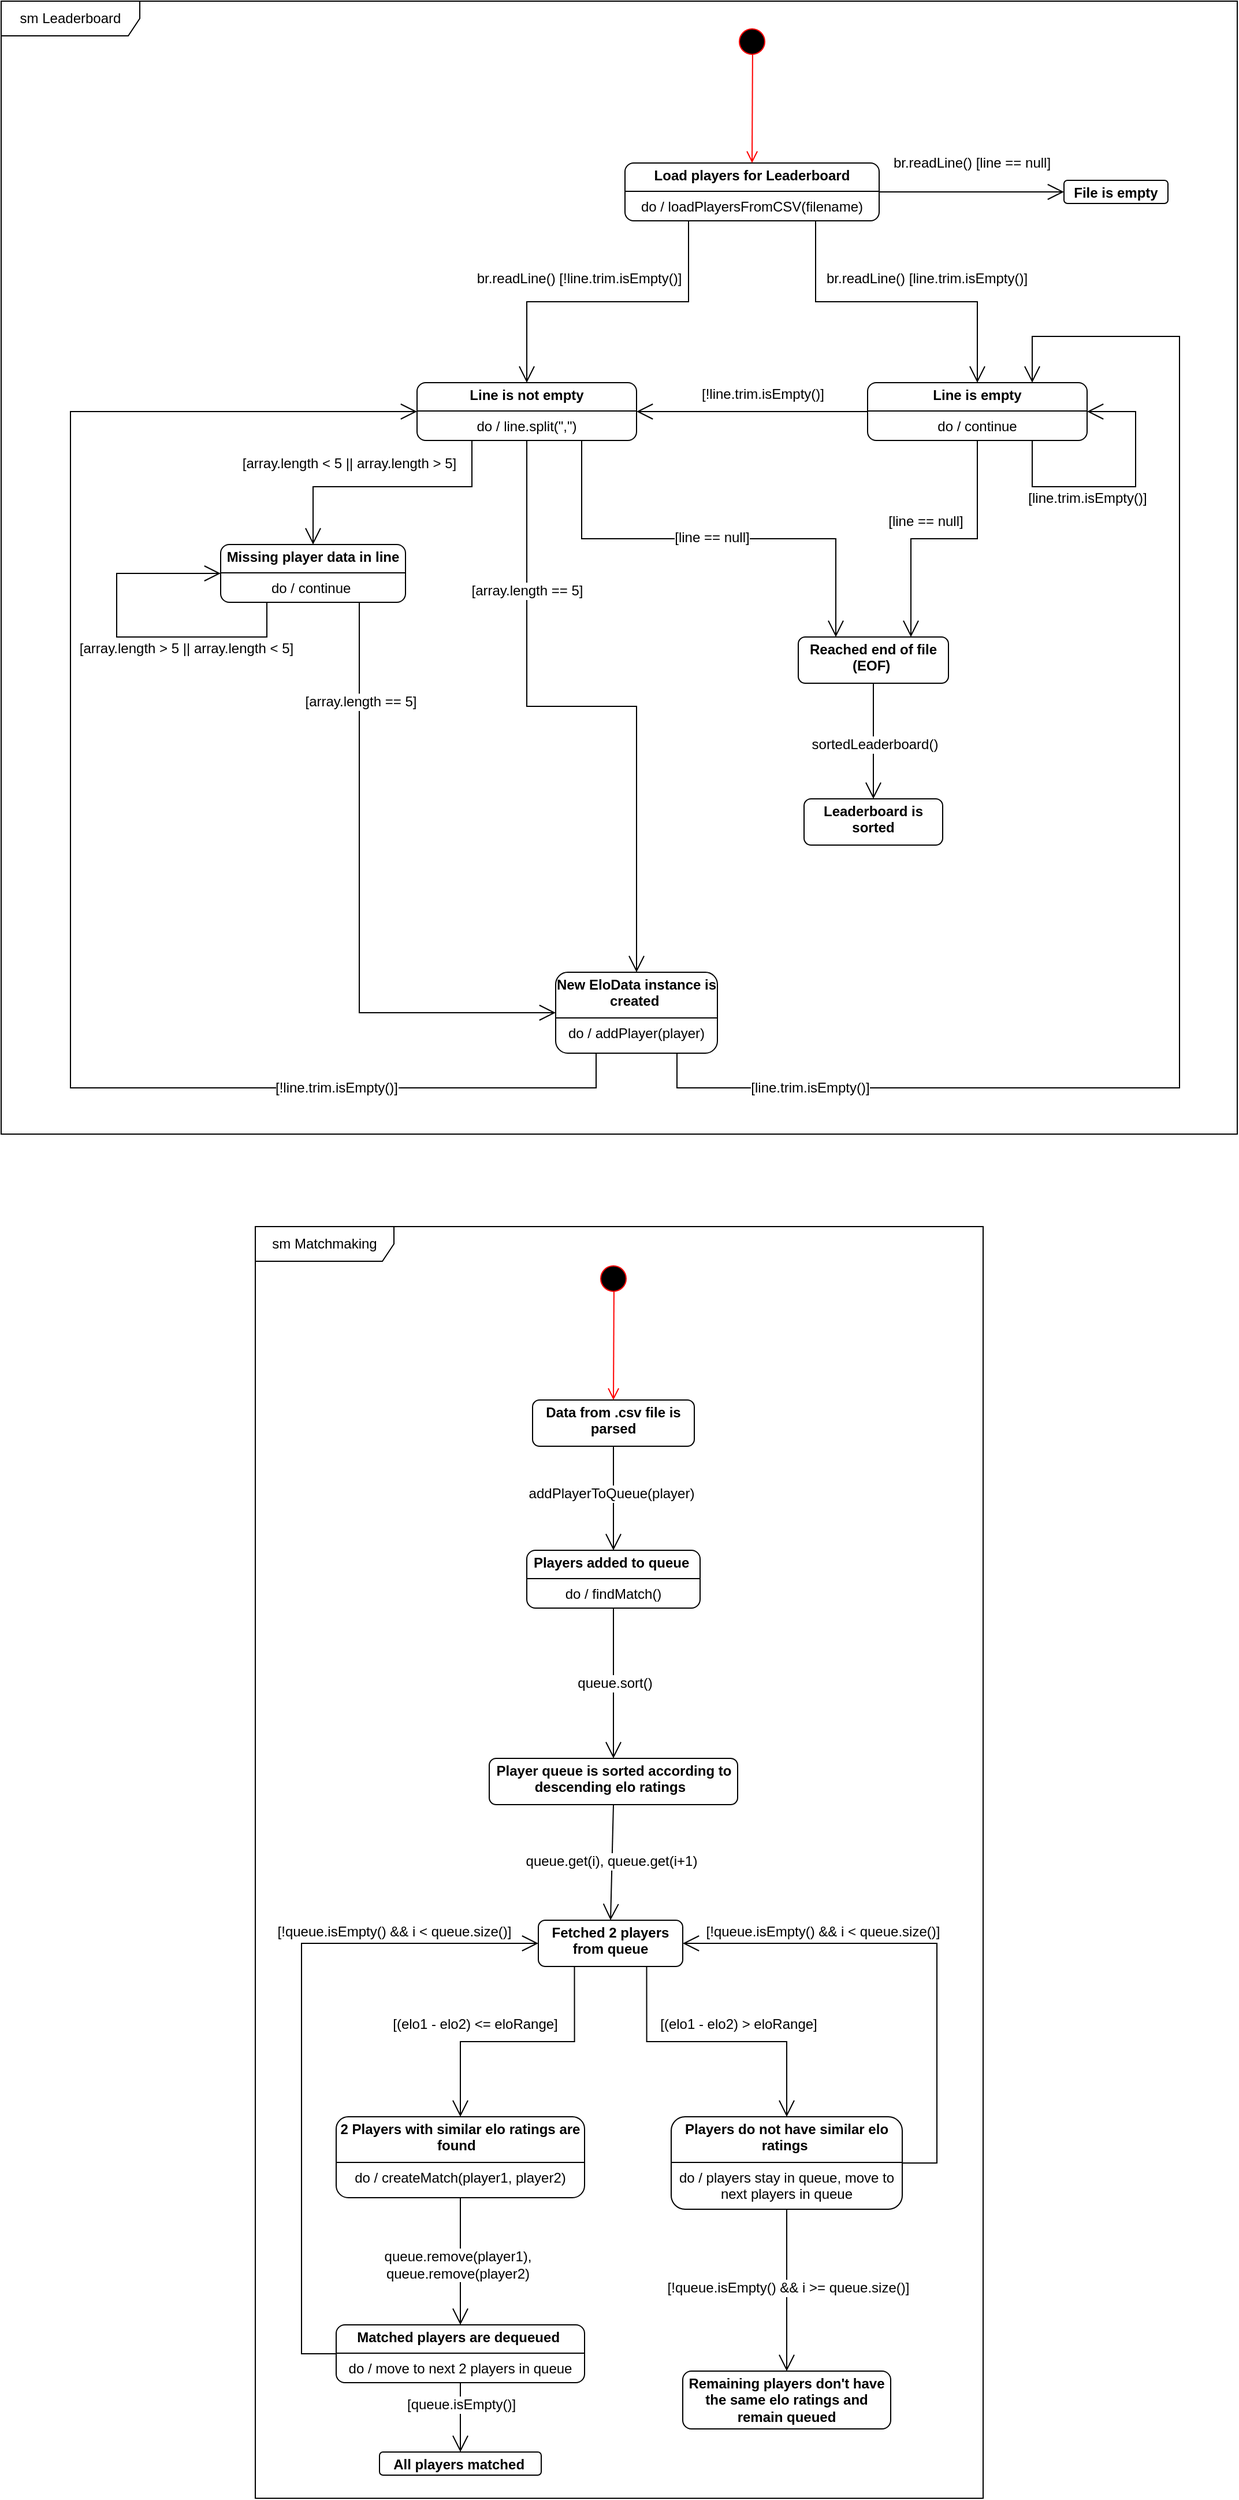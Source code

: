 <mxfile version="24.8.3">
  <diagram name="Page-1" id="8yHnxOyoxsymBT8GdeFe">
    <mxGraphModel dx="1370" dy="1191" grid="1" gridSize="10" guides="1" tooltips="1" connect="1" arrows="1" fold="1" page="0" pageScale="1" pageWidth="850" pageHeight="1100" math="0" shadow="0">
      <root>
        <mxCell id="0" />
        <mxCell id="1" parent="0" />
        <mxCell id="PLgZjWsrnCtM2MHi_RCp-1" value="&lt;p style=&quot;margin:0px;margin-top:4px;text-align:center;&quot;&gt;&lt;b&gt;Load players for Leaderboard&lt;/b&gt;&lt;/p&gt;&lt;hr size=&quot;1&quot; style=&quot;border-style:solid;&quot;&gt;&lt;div style=&quot;height:2px;&quot;&gt;do / loadPlayersFromCSV(filename)&lt;/div&gt;" style="verticalAlign=middle;align=middle;overflow=fill;html=1;whiteSpace=wrap;rounded=1;" vertex="1" parent="1">
          <mxGeometry x="-150" y="-110" width="220" height="50" as="geometry" />
        </mxCell>
        <mxCell id="PLgZjWsrnCtM2MHi_RCp-6" value="" style="ellipse;html=1;shape=startState;fillColor=#000000;strokeColor=#ff0000;" vertex="1" parent="1">
          <mxGeometry x="-55" y="-230" width="30" height="30" as="geometry" />
        </mxCell>
        <mxCell id="PLgZjWsrnCtM2MHi_RCp-7" value="" style="html=1;verticalAlign=bottom;endArrow=open;endSize=8;strokeColor=#ff0000;rounded=0;fontSize=12;entryX=0.5;entryY=0;entryDx=0;entryDy=0;exitX=0.515;exitY=0.866;exitDx=0;exitDy=0;exitPerimeter=0;" edge="1" source="PLgZjWsrnCtM2MHi_RCp-6" parent="1" target="PLgZjWsrnCtM2MHi_RCp-1">
          <mxGeometry relative="1" as="geometry">
            <mxPoint x="85" y="-140" as="targetPoint" />
          </mxGeometry>
        </mxCell>
        <mxCell id="PLgZjWsrnCtM2MHi_RCp-9" value="" style="endArrow=open;endFill=1;endSize=12;html=1;rounded=0;fontSize=12;exitX=0.25;exitY=1;exitDx=0;exitDy=0;entryX=0.5;entryY=0;entryDx=0;entryDy=0;edgeStyle=orthogonalEdgeStyle;" edge="1" parent="1" source="PLgZjWsrnCtM2MHi_RCp-1" target="PLgZjWsrnCtM2MHi_RCp-14">
          <mxGeometry width="160" relative="1" as="geometry">
            <mxPoint x="30" y="80" as="sourcePoint" />
            <mxPoint x="-55.0" y="100" as="targetPoint" />
          </mxGeometry>
        </mxCell>
        <mxCell id="PLgZjWsrnCtM2MHi_RCp-10" value="br.readLine() [!line.trim.isEmpty()]" style="edgeLabel;html=1;align=center;verticalAlign=middle;resizable=0;points=[];fontSize=12;" vertex="1" connectable="0" parent="PLgZjWsrnCtM2MHi_RCp-9">
          <mxGeometry x="-0.291" y="2" relative="1" as="geometry">
            <mxPoint x="-66" y="-22" as="offset" />
          </mxGeometry>
        </mxCell>
        <mxCell id="PLgZjWsrnCtM2MHi_RCp-11" value="" style="endArrow=open;endFill=1;endSize=12;html=1;rounded=0;fontSize=12;exitX=0.25;exitY=1;exitDx=0;exitDy=0;entryX=0.5;entryY=0;entryDx=0;entryDy=0;edgeStyle=orthogonalEdgeStyle;" edge="1" parent="1" source="PLgZjWsrnCtM2MHi_RCp-14" target="PLgZjWsrnCtM2MHi_RCp-18">
          <mxGeometry width="160" relative="1" as="geometry">
            <mxPoint x="-55.0" y="120" as="sourcePoint" />
            <mxPoint x="-5.0" y="330" as="targetPoint" />
            <Array as="points">
              <mxPoint x="-283" y="170" />
              <mxPoint x="-420" y="170" />
            </Array>
          </mxGeometry>
        </mxCell>
        <mxCell id="PLgZjWsrnCtM2MHi_RCp-22" value="[array.length &amp;lt; 5 || array.length &amp;gt; 5]" style="edgeLabel;html=1;align=center;verticalAlign=middle;resizable=0;points=[];fontSize=12;" vertex="1" connectable="0" parent="PLgZjWsrnCtM2MHi_RCp-11">
          <mxGeometry x="0.029" y="-3" relative="1" as="geometry">
            <mxPoint x="-30" y="-17" as="offset" />
          </mxGeometry>
        </mxCell>
        <mxCell id="PLgZjWsrnCtM2MHi_RCp-14" value="&lt;p style=&quot;margin:0px;margin-top:4px;text-align:center;&quot;&gt;&lt;b&gt;Line is not empty&lt;/b&gt;&lt;/p&gt;&lt;hr size=&quot;1&quot; style=&quot;border-style:solid;&quot;&gt;&lt;div style=&quot;height:2px;&quot;&gt;do / line.split(&quot;,&quot;)&lt;/div&gt;" style="verticalAlign=middle;align=middle;overflow=fill;html=1;whiteSpace=wrap;rounded=1;" vertex="1" parent="1">
          <mxGeometry x="-330" y="80" width="190" height="50" as="geometry" />
        </mxCell>
        <mxCell id="PLgZjWsrnCtM2MHi_RCp-18" value="&lt;p style=&quot;margin:0px;margin-top:4px;text-align:center;&quot;&gt;&lt;b&gt;Missing player data in line&lt;/b&gt;&lt;/p&gt;&lt;hr size=&quot;1&quot; style=&quot;border-style:solid;&quot;&gt;&lt;div style=&quot;height:2px;&quot;&gt;do / continue&amp;nbsp;&lt;/div&gt;" style="verticalAlign=middle;align=middle;overflow=fill;html=1;whiteSpace=wrap;rounded=1;" vertex="1" parent="1">
          <mxGeometry x="-500" y="220" width="160" height="50" as="geometry" />
        </mxCell>
        <mxCell id="PLgZjWsrnCtM2MHi_RCp-19" value="&lt;p style=&quot;margin:0px;margin-top:4px;text-align:center;&quot;&gt;&lt;b&gt;Line is empty&lt;/b&gt;&lt;/p&gt;&lt;hr size=&quot;1&quot; style=&quot;border-style:solid;&quot;&gt;&lt;div style=&quot;height:2px;&quot;&gt;do / continue&lt;/div&gt;" style="verticalAlign=middle;align=middle;overflow=fill;html=1;whiteSpace=wrap;rounded=1;" vertex="1" parent="1">
          <mxGeometry x="60" y="80" width="190" height="50" as="geometry" />
        </mxCell>
        <mxCell id="PLgZjWsrnCtM2MHi_RCp-20" value="" style="endArrow=open;endFill=1;endSize=12;html=1;rounded=0;fontSize=12;exitX=0.75;exitY=1;exitDx=0;exitDy=0;entryX=0.5;entryY=0;entryDx=0;entryDy=0;edgeStyle=orthogonalEdgeStyle;" edge="1" parent="1" source="PLgZjWsrnCtM2MHi_RCp-1" target="PLgZjWsrnCtM2MHi_RCp-19">
          <mxGeometry width="160" relative="1" as="geometry">
            <mxPoint x="150" y="30" as="sourcePoint" />
            <mxPoint x="310" y="30" as="targetPoint" />
            <Array as="points">
              <mxPoint x="15" y="10" />
              <mxPoint x="155" y="10" />
            </Array>
          </mxGeometry>
        </mxCell>
        <mxCell id="PLgZjWsrnCtM2MHi_RCp-21" value="br.readLine() [line.trim.isEmpty()]" style="edgeLabel;html=1;align=center;verticalAlign=middle;resizable=0;points=[];fontSize=12;" vertex="1" connectable="0" parent="PLgZjWsrnCtM2MHi_RCp-20">
          <mxGeometry x="-0.05" y="1" relative="1" as="geometry">
            <mxPoint x="33" y="-19" as="offset" />
          </mxGeometry>
        </mxCell>
        <mxCell id="PLgZjWsrnCtM2MHi_RCp-23" value="&lt;p style=&quot;margin:0px;margin-top:4px;text-align:center;&quot;&gt;&lt;b&gt;New EloData instance is created&amp;nbsp;&lt;/b&gt;&lt;/p&gt;&lt;hr size=&quot;1&quot; style=&quot;border-style:solid;&quot;&gt;&lt;div style=&quot;height:2px;&quot;&gt;do / addPlayer(player)&lt;/div&gt;" style="verticalAlign=middle;align=middle;overflow=fill;html=1;whiteSpace=wrap;rounded=1;" vertex="1" parent="1">
          <mxGeometry x="-210" y="590" width="140" height="70" as="geometry" />
        </mxCell>
        <mxCell id="PLgZjWsrnCtM2MHi_RCp-24" value="" style="endArrow=open;endFill=1;endSize=12;html=1;rounded=0;fontSize=12;exitX=0.5;exitY=1;exitDx=0;exitDy=0;entryX=0.5;entryY=0;entryDx=0;entryDy=0;edgeStyle=orthogonalEdgeStyle;" edge="1" parent="1" source="PLgZjWsrnCtM2MHi_RCp-14" target="PLgZjWsrnCtM2MHi_RCp-23">
          <mxGeometry width="160" relative="1" as="geometry">
            <mxPoint x="-30" y="240" as="sourcePoint" />
            <mxPoint x="130" y="240" as="targetPoint" />
          </mxGeometry>
        </mxCell>
        <mxCell id="PLgZjWsrnCtM2MHi_RCp-25" value="[array.length == 5]" style="edgeLabel;html=1;align=center;verticalAlign=middle;resizable=0;points=[];fontSize=12;" vertex="1" connectable="0" parent="PLgZjWsrnCtM2MHi_RCp-24">
          <mxGeometry x="-0.001" y="1" relative="1" as="geometry">
            <mxPoint x="-47" y="-99" as="offset" />
          </mxGeometry>
        </mxCell>
        <mxCell id="PLgZjWsrnCtM2MHi_RCp-26" value="" style="endArrow=open;endFill=1;endSize=12;html=1;rounded=0;fontSize=12;exitX=0.75;exitY=1;exitDx=0;exitDy=0;edgeStyle=orthogonalEdgeStyle;entryX=1;entryY=0.5;entryDx=0;entryDy=0;" edge="1" parent="1" source="PLgZjWsrnCtM2MHi_RCp-19" target="PLgZjWsrnCtM2MHi_RCp-19">
          <mxGeometry width="160" relative="1" as="geometry">
            <mxPoint x="280" y="210" as="sourcePoint" />
            <mxPoint x="460" y="50" as="targetPoint" />
            <Array as="points">
              <mxPoint x="203" y="170" />
              <mxPoint x="292" y="170" />
              <mxPoint x="292" y="105" />
            </Array>
          </mxGeometry>
        </mxCell>
        <mxCell id="PLgZjWsrnCtM2MHi_RCp-30" value="[line.trim.isEmpty()]" style="edgeLabel;html=1;align=center;verticalAlign=middle;resizable=0;points=[];fontSize=12;" vertex="1" connectable="0" parent="PLgZjWsrnCtM2MHi_RCp-26">
          <mxGeometry x="-0.272" y="-3" relative="1" as="geometry">
            <mxPoint x="1" y="7" as="offset" />
          </mxGeometry>
        </mxCell>
        <mxCell id="PLgZjWsrnCtM2MHi_RCp-28" value="" style="endArrow=open;endFill=1;endSize=12;html=1;rounded=0;fontSize=12;curved=1;exitX=0;exitY=0.5;exitDx=0;exitDy=0;entryX=1;entryY=0.5;entryDx=0;entryDy=0;" edge="1" parent="1" source="PLgZjWsrnCtM2MHi_RCp-19" target="PLgZjWsrnCtM2MHi_RCp-14">
          <mxGeometry width="160" relative="1" as="geometry">
            <mxPoint x="70" y="220" as="sourcePoint" />
            <mxPoint x="230" y="220" as="targetPoint" />
          </mxGeometry>
        </mxCell>
        <mxCell id="PLgZjWsrnCtM2MHi_RCp-29" value="[!line.trim.isEmpty()]" style="edgeLabel;html=1;align=center;verticalAlign=middle;resizable=0;points=[];fontSize=12;" vertex="1" connectable="0" parent="PLgZjWsrnCtM2MHi_RCp-28">
          <mxGeometry x="0.118" y="-3" relative="1" as="geometry">
            <mxPoint x="21" y="-12" as="offset" />
          </mxGeometry>
        </mxCell>
        <mxCell id="PLgZjWsrnCtM2MHi_RCp-31" value="" style="endArrow=open;endFill=1;endSize=12;html=1;rounded=0;fontSize=12;exitX=0.25;exitY=1;exitDx=0;exitDy=0;edgeStyle=orthogonalEdgeStyle;entryX=0;entryY=0.5;entryDx=0;entryDy=0;" edge="1" parent="1" source="PLgZjWsrnCtM2MHi_RCp-18" target="PLgZjWsrnCtM2MHi_RCp-18">
          <mxGeometry width="160" relative="1" as="geometry">
            <mxPoint x="-130" y="489.05" as="sourcePoint" />
            <mxPoint x="-320" y="350" as="targetPoint" />
            <Array as="points">
              <mxPoint x="-460" y="300" />
              <mxPoint x="-590" y="300" />
              <mxPoint x="-590" y="245" />
            </Array>
          </mxGeometry>
        </mxCell>
        <mxCell id="PLgZjWsrnCtM2MHi_RCp-32" value="[array.length &amp;gt; 5 || array.length &amp;lt; 5]" style="edgeLabel;html=1;align=center;verticalAlign=middle;resizable=0;points=[];fontSize=12;" vertex="1" connectable="0" parent="PLgZjWsrnCtM2MHi_RCp-31">
          <mxGeometry x="-0.318" relative="1" as="geometry">
            <mxPoint x="4" y="10" as="offset" />
          </mxGeometry>
        </mxCell>
        <mxCell id="PLgZjWsrnCtM2MHi_RCp-33" value="" style="endArrow=open;endFill=1;endSize=12;html=1;rounded=0;fontSize=12;exitX=0.75;exitY=1;exitDx=0;exitDy=0;entryX=0;entryY=0.5;entryDx=0;entryDy=0;edgeStyle=orthogonalEdgeStyle;" edge="1" parent="1" source="PLgZjWsrnCtM2MHi_RCp-18" target="PLgZjWsrnCtM2MHi_RCp-23">
          <mxGeometry width="160" relative="1" as="geometry">
            <mxPoint x="-110" y="510" as="sourcePoint" />
            <mxPoint x="50" y="510" as="targetPoint" />
          </mxGeometry>
        </mxCell>
        <mxCell id="PLgZjWsrnCtM2MHi_RCp-34" value="[array.length == 5]" style="edgeLabel;html=1;align=center;verticalAlign=middle;resizable=0;points=[];fontSize=12;" vertex="1" connectable="0" parent="PLgZjWsrnCtM2MHi_RCp-33">
          <mxGeometry x="-0.017" y="1" relative="1" as="geometry">
            <mxPoint y="-172" as="offset" />
          </mxGeometry>
        </mxCell>
        <mxCell id="PLgZjWsrnCtM2MHi_RCp-35" value="&lt;p style=&quot;margin:0px;margin-top:4px;text-align:center;&quot;&gt;&lt;b&gt;File is empty&lt;/b&gt;&lt;/p&gt;" style="verticalAlign=middle;align=middle;overflow=fill;html=1;whiteSpace=wrap;rounded=1;" vertex="1" parent="1">
          <mxGeometry x="230" y="-95" width="90" height="20" as="geometry" />
        </mxCell>
        <mxCell id="PLgZjWsrnCtM2MHi_RCp-36" value="" style="endArrow=open;endFill=1;endSize=12;html=1;rounded=0;fontSize=12;curved=1;exitX=1;exitY=0.5;exitDx=0;exitDy=0;entryX=0;entryY=0.5;entryDx=0;entryDy=0;" edge="1" parent="1" source="PLgZjWsrnCtM2MHi_RCp-1" target="PLgZjWsrnCtM2MHi_RCp-35">
          <mxGeometry width="160" relative="1" as="geometry">
            <mxPoint x="90" y="260" as="sourcePoint" />
            <mxPoint x="250" y="260" as="targetPoint" />
          </mxGeometry>
        </mxCell>
        <mxCell id="PLgZjWsrnCtM2MHi_RCp-37" value="br.readLine() [line == null]" style="edgeLabel;html=1;align=center;verticalAlign=middle;resizable=0;points=[];fontSize=12;" vertex="1" connectable="0" parent="PLgZjWsrnCtM2MHi_RCp-36">
          <mxGeometry x="0.003" y="3" relative="1" as="geometry">
            <mxPoint y="-22" as="offset" />
          </mxGeometry>
        </mxCell>
        <mxCell id="PLgZjWsrnCtM2MHi_RCp-38" value="&lt;p style=&quot;margin:0px;margin-top:4px;text-align:center;&quot;&gt;&lt;b&gt;Reached end of file (EOF)&amp;nbsp;&lt;/b&gt;&lt;/p&gt;&lt;div style=&quot;height:2px;&quot;&gt;&lt;br&gt;&lt;/div&gt;" style="verticalAlign=middle;align=middle;overflow=fill;html=1;whiteSpace=wrap;rounded=1;" vertex="1" parent="1">
          <mxGeometry y="300" width="130" height="40" as="geometry" />
        </mxCell>
        <mxCell id="PLgZjWsrnCtM2MHi_RCp-39" value="" style="endArrow=open;endFill=1;endSize=12;html=1;rounded=0;fontSize=12;exitX=0.25;exitY=1;exitDx=0;exitDy=0;entryX=0;entryY=0.5;entryDx=0;entryDy=0;edgeStyle=orthogonalEdgeStyle;" edge="1" parent="1" source="PLgZjWsrnCtM2MHi_RCp-23" target="PLgZjWsrnCtM2MHi_RCp-14">
          <mxGeometry width="160" relative="1" as="geometry">
            <mxPoint x="20" y="290" as="sourcePoint" />
            <mxPoint x="180" y="290" as="targetPoint" />
            <Array as="points">
              <mxPoint x="-175" y="690" />
              <mxPoint x="-630" y="690" />
              <mxPoint x="-630" y="105" />
            </Array>
          </mxGeometry>
        </mxCell>
        <mxCell id="PLgZjWsrnCtM2MHi_RCp-40" value="[!line.trim.isEmpty()]" style="edgeLabel;html=1;align=center;verticalAlign=middle;resizable=0;points=[];fontSize=12;" vertex="1" connectable="0" parent="PLgZjWsrnCtM2MHi_RCp-39">
          <mxGeometry x="-0.005" relative="1" as="geometry">
            <mxPoint x="230" y="196" as="offset" />
          </mxGeometry>
        </mxCell>
        <mxCell id="PLgZjWsrnCtM2MHi_RCp-41" value="" style="endArrow=open;endFill=1;endSize=12;html=1;rounded=0;fontSize=12;exitX=0.75;exitY=1;exitDx=0;exitDy=0;entryX=0.75;entryY=0;entryDx=0;entryDy=0;edgeStyle=orthogonalEdgeStyle;" edge="1" parent="1" source="PLgZjWsrnCtM2MHi_RCp-23" target="PLgZjWsrnCtM2MHi_RCp-19">
          <mxGeometry width="160" relative="1" as="geometry">
            <mxPoint x="30" y="290" as="sourcePoint" />
            <mxPoint x="190" y="290" as="targetPoint" />
            <Array as="points">
              <mxPoint x="-105" y="690" />
              <mxPoint x="330" y="690" />
              <mxPoint x="330" y="40" />
              <mxPoint x="202" y="40" />
            </Array>
          </mxGeometry>
        </mxCell>
        <mxCell id="PLgZjWsrnCtM2MHi_RCp-43" value="[line.trim.isEmpty()]" style="edgeLabel;html=1;align=center;verticalAlign=middle;resizable=0;points=[];fontSize=12;" vertex="1" connectable="0" parent="PLgZjWsrnCtM2MHi_RCp-41">
          <mxGeometry x="0.048" y="2" relative="1" as="geometry">
            <mxPoint x="-318" y="207" as="offset" />
          </mxGeometry>
        </mxCell>
        <mxCell id="PLgZjWsrnCtM2MHi_RCp-44" value="" style="endArrow=open;endFill=1;endSize=12;html=1;rounded=0;fontSize=12;exitX=0.75;exitY=1;exitDx=0;exitDy=0;entryX=0.25;entryY=0;entryDx=0;entryDy=0;edgeStyle=orthogonalEdgeStyle;" edge="1" parent="1" source="PLgZjWsrnCtM2MHi_RCp-14" target="PLgZjWsrnCtM2MHi_RCp-38">
          <mxGeometry width="160" relative="1" as="geometry">
            <mxPoint x="-10" y="240" as="sourcePoint" />
            <mxPoint x="237.5" y="320" as="targetPoint" />
          </mxGeometry>
        </mxCell>
        <mxCell id="PLgZjWsrnCtM2MHi_RCp-45" value="[line == null]" style="edgeLabel;html=1;align=center;verticalAlign=middle;resizable=0;points=[];fontSize=12;" vertex="1" connectable="0" parent="PLgZjWsrnCtM2MHi_RCp-44">
          <mxGeometry x="0.012" y="1" relative="1" as="geometry">
            <mxPoint as="offset" />
          </mxGeometry>
        </mxCell>
        <mxCell id="PLgZjWsrnCtM2MHi_RCp-46" value="" style="endArrow=open;endFill=1;endSize=12;html=1;rounded=0;fontSize=12;exitX=0.5;exitY=1;exitDx=0;exitDy=0;entryX=0.75;entryY=0;entryDx=0;entryDy=0;edgeStyle=orthogonalEdgeStyle;" edge="1" parent="1" source="PLgZjWsrnCtM2MHi_RCp-19" target="PLgZjWsrnCtM2MHi_RCp-38">
          <mxGeometry width="160" relative="1" as="geometry">
            <mxPoint x="40" y="290" as="sourcePoint" />
            <mxPoint x="200" y="290" as="targetPoint" />
          </mxGeometry>
        </mxCell>
        <mxCell id="PLgZjWsrnCtM2MHi_RCp-47" value="[line == null]" style="edgeLabel;html=1;align=center;verticalAlign=middle;resizable=0;points=[];fontSize=12;" vertex="1" connectable="0" parent="PLgZjWsrnCtM2MHi_RCp-46">
          <mxGeometry x="0.001" y="2" relative="1" as="geometry">
            <mxPoint x="-16" y="-17" as="offset" />
          </mxGeometry>
        </mxCell>
        <mxCell id="PLgZjWsrnCtM2MHi_RCp-48" value="&lt;p style=&quot;margin:0px;margin-top:4px;text-align:center;&quot;&gt;&lt;b&gt;Leaderboard is sorted&lt;/b&gt;&lt;/p&gt;" style="verticalAlign=middle;align=middle;overflow=fill;html=1;whiteSpace=wrap;rounded=1;" vertex="1" parent="1">
          <mxGeometry x="5" y="440" width="120" height="40" as="geometry" />
        </mxCell>
        <mxCell id="PLgZjWsrnCtM2MHi_RCp-49" value="" style="endArrow=open;endFill=1;endSize=12;html=1;rounded=0;fontSize=12;curved=1;exitX=0.5;exitY=1;exitDx=0;exitDy=0;entryX=0.5;entryY=0;entryDx=0;entryDy=0;" edge="1" parent="1" source="PLgZjWsrnCtM2MHi_RCp-38" target="PLgZjWsrnCtM2MHi_RCp-48">
          <mxGeometry width="160" relative="1" as="geometry">
            <mxPoint x="40" y="290" as="sourcePoint" />
            <mxPoint x="200" y="290" as="targetPoint" />
          </mxGeometry>
        </mxCell>
        <mxCell id="PLgZjWsrnCtM2MHi_RCp-50" value="sortedLeaderboard()" style="edgeLabel;html=1;align=center;verticalAlign=middle;resizable=0;points=[];fontSize=12;" vertex="1" connectable="0" parent="PLgZjWsrnCtM2MHi_RCp-49">
          <mxGeometry x="0.056" y="1" relative="1" as="geometry">
            <mxPoint as="offset" />
          </mxGeometry>
        </mxCell>
        <mxCell id="PLgZjWsrnCtM2MHi_RCp-51" value="sm Leaderboard" style="shape=umlFrame;whiteSpace=wrap;html=1;pointerEvents=0;width=120;height=30;" vertex="1" parent="1">
          <mxGeometry x="-690" y="-250" width="1070" height="980" as="geometry" />
        </mxCell>
        <mxCell id="PLgZjWsrnCtM2MHi_RCp-52" value="&lt;p style=&quot;margin:0px;margin-top:4px;text-align:center;&quot;&gt;&lt;b&gt;Data from .csv file is parsed&lt;/b&gt;&lt;/p&gt;" style="verticalAlign=middle;align=middle;overflow=fill;html=1;whiteSpace=wrap;rounded=1;" vertex="1" parent="1">
          <mxGeometry x="-230" y="960" width="140" height="40" as="geometry" />
        </mxCell>
        <mxCell id="PLgZjWsrnCtM2MHi_RCp-53" value="" style="ellipse;html=1;shape=startState;fillColor=#000000;strokeColor=#ff0000;" vertex="1" parent="1">
          <mxGeometry x="-175" y="840" width="30" height="30" as="geometry" />
        </mxCell>
        <mxCell id="PLgZjWsrnCtM2MHi_RCp-54" value="" style="html=1;verticalAlign=bottom;endArrow=open;endSize=8;strokeColor=#ff0000;rounded=0;fontSize=12;entryX=0.5;entryY=0;entryDx=0;entryDy=0;exitX=0.515;exitY=0.866;exitDx=0;exitDy=0;exitPerimeter=0;" edge="1" parent="1" source="PLgZjWsrnCtM2MHi_RCp-53" target="PLgZjWsrnCtM2MHi_RCp-52">
          <mxGeometry relative="1" as="geometry">
            <mxPoint x="-160" y="940" as="targetPoint" />
          </mxGeometry>
        </mxCell>
        <mxCell id="PLgZjWsrnCtM2MHi_RCp-55" value="&lt;p style=&quot;margin:0px;margin-top:4px;text-align:center;&quot;&gt;&lt;b&gt;Players added to queue&amp;nbsp;&lt;/b&gt;&lt;/p&gt;&lt;hr size=&quot;1&quot; style=&quot;border-style:solid;&quot;&gt;&lt;div style=&quot;height:2px;&quot;&gt;do / findMatch()&lt;/div&gt;" style="verticalAlign=middle;align=middle;overflow=fill;html=1;whiteSpace=wrap;rounded=1;" vertex="1" parent="1">
          <mxGeometry x="-235" y="1090" width="150" height="50" as="geometry" />
        </mxCell>
        <mxCell id="PLgZjWsrnCtM2MHi_RCp-56" value="" style="endArrow=open;endFill=1;endSize=12;html=1;rounded=0;fontSize=12;curved=1;entryX=0.5;entryY=0;entryDx=0;entryDy=0;" edge="1" parent="1" target="PLgZjWsrnCtM2MHi_RCp-55">
          <mxGeometry width="160" relative="1" as="geometry">
            <mxPoint x="-160" y="1000" as="sourcePoint" />
            <mxPoint x="-20" y="1050" as="targetPoint" />
          </mxGeometry>
        </mxCell>
        <mxCell id="PLgZjWsrnCtM2MHi_RCp-57" value="addPlayerToQueue(player)" style="edgeLabel;html=1;align=center;verticalAlign=middle;resizable=0;points=[];fontSize=12;" vertex="1" connectable="0" parent="PLgZjWsrnCtM2MHi_RCp-56">
          <mxGeometry x="-0.09" y="-3" relative="1" as="geometry">
            <mxPoint x="1" as="offset" />
          </mxGeometry>
        </mxCell>
        <mxCell id="PLgZjWsrnCtM2MHi_RCp-59" value="" style="endArrow=open;endFill=1;endSize=12;html=1;rounded=0;fontSize=12;curved=1;exitX=0.5;exitY=1;exitDx=0;exitDy=0;entryX=0.5;entryY=0;entryDx=0;entryDy=0;" edge="1" parent="1" source="PLgZjWsrnCtM2MHi_RCp-55" target="PLgZjWsrnCtM2MHi_RCp-61">
          <mxGeometry width="160" relative="1" as="geometry">
            <mxPoint x="-180" y="1200" as="sourcePoint" />
            <mxPoint x="-160" y="1250" as="targetPoint" />
          </mxGeometry>
        </mxCell>
        <mxCell id="PLgZjWsrnCtM2MHi_RCp-60" value="queue.sort()" style="edgeLabel;html=1;align=center;verticalAlign=middle;resizable=0;points=[];fontSize=12;" vertex="1" connectable="0" parent="PLgZjWsrnCtM2MHi_RCp-59">
          <mxGeometry x="-0.011" y="1" relative="1" as="geometry">
            <mxPoint as="offset" />
          </mxGeometry>
        </mxCell>
        <mxCell id="PLgZjWsrnCtM2MHi_RCp-61" value="&lt;p style=&quot;margin:0px;margin-top:4px;text-align:center;&quot;&gt;&lt;b&gt;Player queue is sorted according to descending elo ratings&amp;nbsp;&amp;nbsp;&lt;/b&gt;&lt;/p&gt;&lt;div style=&quot;height:2px;&quot;&gt;&lt;br&gt;&lt;/div&gt;" style="verticalAlign=middle;align=middle;overflow=fill;html=1;whiteSpace=wrap;rounded=1;" vertex="1" parent="1">
          <mxGeometry x="-267.5" y="1270" width="215" height="40" as="geometry" />
        </mxCell>
        <mxCell id="PLgZjWsrnCtM2MHi_RCp-63" value="&lt;p style=&quot;margin:0px;margin-top:4px;text-align:center;&quot;&gt;&lt;b&gt;2 Players with similar elo ratings are found&amp;nbsp;&amp;nbsp;&lt;/b&gt;&lt;/p&gt;&lt;hr size=&quot;1&quot; style=&quot;border-style:solid;&quot;&gt;&lt;div style=&quot;height:2px;&quot;&gt;do / createMatch(player1, player2)&lt;/div&gt;" style="verticalAlign=middle;align=middle;overflow=fill;html=1;whiteSpace=wrap;rounded=1;" vertex="1" parent="1">
          <mxGeometry x="-400" y="1580" width="215" height="70" as="geometry" />
        </mxCell>
        <mxCell id="PLgZjWsrnCtM2MHi_RCp-70" value="" style="endArrow=open;endFill=1;endSize=12;html=1;rounded=0;fontSize=12;exitX=0.25;exitY=1;exitDx=0;exitDy=0;entryX=0.5;entryY=0;entryDx=0;entryDy=0;edgeStyle=orthogonalEdgeStyle;" edge="1" parent="1" source="PLgZjWsrnCtM2MHi_RCp-78" target="PLgZjWsrnCtM2MHi_RCp-63">
          <mxGeometry width="160" relative="1" as="geometry">
            <mxPoint x="-180" y="1520" as="sourcePoint" />
            <mxPoint x="-20" y="1520" as="targetPoint" />
          </mxGeometry>
        </mxCell>
        <mxCell id="PLgZjWsrnCtM2MHi_RCp-71" value="[(elo1 - elo2) &amp;lt;= eloRange]" style="edgeLabel;html=1;align=center;verticalAlign=middle;resizable=0;points=[];fontSize=12;" vertex="1" connectable="0" parent="PLgZjWsrnCtM2MHi_RCp-70">
          <mxGeometry x="-0.026" relative="1" as="geometry">
            <mxPoint x="-40" y="-15" as="offset" />
          </mxGeometry>
        </mxCell>
        <mxCell id="PLgZjWsrnCtM2MHi_RCp-72" value="&lt;p style=&quot;margin:0px;margin-top:4px;text-align:center;&quot;&gt;&lt;b&gt;Matched players are dequeued&amp;nbsp;&lt;/b&gt;&lt;/p&gt;&lt;hr size=&quot;1&quot; style=&quot;border-style:solid;&quot;&gt;&lt;div style=&quot;height:2px;&quot;&gt;do / move to next 2 players in queue&lt;/div&gt;" style="verticalAlign=middle;align=middle;overflow=fill;html=1;whiteSpace=wrap;rounded=1;" vertex="1" parent="1">
          <mxGeometry x="-400" y="1760" width="215" height="50" as="geometry" />
        </mxCell>
        <mxCell id="PLgZjWsrnCtM2MHi_RCp-73" value="" style="endArrow=open;endFill=1;endSize=12;html=1;rounded=0;fontSize=12;curved=1;exitX=0.5;exitY=1;exitDx=0;exitDy=0;entryX=0.5;entryY=0;entryDx=0;entryDy=0;" edge="1" parent="1" source="PLgZjWsrnCtM2MHi_RCp-63" target="PLgZjWsrnCtM2MHi_RCp-72">
          <mxGeometry width="160" relative="1" as="geometry">
            <mxPoint x="-180" y="1520" as="sourcePoint" />
            <mxPoint x="-20" y="1520" as="targetPoint" />
          </mxGeometry>
        </mxCell>
        <mxCell id="PLgZjWsrnCtM2MHi_RCp-74" value="queue.remove(player1),&lt;div&gt;queue.remove(player2)&lt;/div&gt;" style="edgeLabel;html=1;align=center;verticalAlign=middle;resizable=0;points=[];fontSize=12;" vertex="1" connectable="0" parent="PLgZjWsrnCtM2MHi_RCp-73">
          <mxGeometry x="0.043" y="-2" relative="1" as="geometry">
            <mxPoint x="-1" as="offset" />
          </mxGeometry>
        </mxCell>
        <mxCell id="PLgZjWsrnCtM2MHi_RCp-75" value="" style="endArrow=open;endFill=1;endSize=12;html=1;rounded=0;fontSize=12;exitX=0;exitY=0.5;exitDx=0;exitDy=0;entryX=0;entryY=0.5;entryDx=0;entryDy=0;edgeStyle=orthogonalEdgeStyle;" edge="1" parent="1" source="PLgZjWsrnCtM2MHi_RCp-72" target="PLgZjWsrnCtM2MHi_RCp-78">
          <mxGeometry width="160" relative="1" as="geometry">
            <mxPoint x="-200" y="1800" as="sourcePoint" />
            <mxPoint x="-110" y="1560" as="targetPoint" />
            <Array as="points">
              <mxPoint x="-430" y="1785" />
              <mxPoint x="-430" y="1430" />
            </Array>
          </mxGeometry>
        </mxCell>
        <mxCell id="PLgZjWsrnCtM2MHi_RCp-76" value="[!queue.isEmpty() &amp;amp;&amp;amp; i &amp;lt; queue.size()]" style="edgeLabel;html=1;align=center;verticalAlign=middle;resizable=0;points=[];fontSize=12;" vertex="1" connectable="0" parent="PLgZjWsrnCtM2MHi_RCp-75">
          <mxGeometry x="0.003" y="2" relative="1" as="geometry">
            <mxPoint x="82" y="-99" as="offset" />
          </mxGeometry>
        </mxCell>
        <mxCell id="PLgZjWsrnCtM2MHi_RCp-78" value="&lt;p style=&quot;margin:0px;margin-top:4px;text-align:center;&quot;&gt;&lt;b&gt;Fetched 2 players from queue&lt;/b&gt;&lt;/p&gt;" style="verticalAlign=middle;align=middle;overflow=fill;html=1;whiteSpace=wrap;rounded=1;" vertex="1" parent="1">
          <mxGeometry x="-225" y="1410" width="125" height="40" as="geometry" />
        </mxCell>
        <mxCell id="PLgZjWsrnCtM2MHi_RCp-79" value="" style="endArrow=open;endFill=1;endSize=12;html=1;rounded=0;fontSize=12;curved=1;exitX=0.5;exitY=1;exitDx=0;exitDy=0;entryX=0.5;entryY=0;entryDx=0;entryDy=0;" edge="1" parent="1" source="PLgZjWsrnCtM2MHi_RCp-61" target="PLgZjWsrnCtM2MHi_RCp-78">
          <mxGeometry width="160" relative="1" as="geometry">
            <mxPoint x="-20" y="1370" as="sourcePoint" />
            <mxPoint x="140" y="1370" as="targetPoint" />
          </mxGeometry>
        </mxCell>
        <mxCell id="PLgZjWsrnCtM2MHi_RCp-80" value="&lt;span style=&quot;text-align: start; text-wrap-mode: wrap;&quot;&gt;queue.get(i), queue.get(i+1)&lt;/span&gt;" style="edgeLabel;html=1;align=center;verticalAlign=middle;resizable=0;points=[];fontSize=12;" vertex="1" connectable="0" parent="PLgZjWsrnCtM2MHi_RCp-79">
          <mxGeometry x="-0.024" y="-1" relative="1" as="geometry">
            <mxPoint as="offset" />
          </mxGeometry>
        </mxCell>
        <mxCell id="PLgZjWsrnCtM2MHi_RCp-81" value="&lt;p style=&quot;margin:0px;margin-top:4px;text-align:center;&quot;&gt;&lt;b&gt;Players do not have similar elo ratings&amp;nbsp;&lt;/b&gt;&lt;/p&gt;&lt;hr size=&quot;1&quot; style=&quot;border-style:solid;&quot;&gt;&lt;div style=&quot;height:2px;&quot;&gt;do / players stay in queue, move to next players in queue&lt;/div&gt;" style="verticalAlign=middle;align=middle;overflow=fill;html=1;whiteSpace=wrap;rounded=1;" vertex="1" parent="1">
          <mxGeometry x="-110" y="1580" width="200" height="80" as="geometry" />
        </mxCell>
        <mxCell id="PLgZjWsrnCtM2MHi_RCp-82" value="" style="endArrow=open;endFill=1;endSize=12;html=1;rounded=0;fontSize=12;exitX=0.75;exitY=1;exitDx=0;exitDy=0;entryX=0.5;entryY=0;entryDx=0;entryDy=0;edgeStyle=orthogonalEdgeStyle;" edge="1" parent="1" source="PLgZjWsrnCtM2MHi_RCp-78" target="PLgZjWsrnCtM2MHi_RCp-81">
          <mxGeometry width="160" relative="1" as="geometry">
            <mxPoint x="-120" y="1530" as="sourcePoint" />
            <mxPoint x="40" y="1530" as="targetPoint" />
          </mxGeometry>
        </mxCell>
        <mxCell id="PLgZjWsrnCtM2MHi_RCp-83" value="[(elo1 - elo2) &amp;gt; eloRange]" style="edgeLabel;html=1;align=center;verticalAlign=middle;resizable=0;points=[];fontSize=12;" vertex="1" connectable="0" parent="PLgZjWsrnCtM2MHi_RCp-82">
          <mxGeometry x="-0.013" y="-3" relative="1" as="geometry">
            <mxPoint x="20" y="-18" as="offset" />
          </mxGeometry>
        </mxCell>
        <mxCell id="PLgZjWsrnCtM2MHi_RCp-84" value="" style="endArrow=open;endFill=1;endSize=12;html=1;rounded=0;fontSize=12;exitX=1;exitY=0.5;exitDx=0;exitDy=0;entryX=1;entryY=0.5;entryDx=0;entryDy=0;edgeStyle=orthogonalEdgeStyle;" edge="1" parent="1" source="PLgZjWsrnCtM2MHi_RCp-81" target="PLgZjWsrnCtM2MHi_RCp-78">
          <mxGeometry width="160" relative="1" as="geometry">
            <mxPoint x="-472" y="1795" as="sourcePoint" />
            <mxPoint x="-325" y="1420" as="targetPoint" />
            <Array as="points">
              <mxPoint x="120" y="1620" />
              <mxPoint x="120" y="1430" />
            </Array>
          </mxGeometry>
        </mxCell>
        <mxCell id="PLgZjWsrnCtM2MHi_RCp-85" value="[!queue.isEmpty() &amp;amp;&amp;amp; i &amp;lt; queue.size()]" style="edgeLabel;html=1;align=center;verticalAlign=middle;resizable=0;points=[];fontSize=12;" vertex="1" connectable="0" parent="PLgZjWsrnCtM2MHi_RCp-84">
          <mxGeometry x="0.003" y="2" relative="1" as="geometry">
            <mxPoint x="-99" y="-12" as="offset" />
          </mxGeometry>
        </mxCell>
        <mxCell id="PLgZjWsrnCtM2MHi_RCp-86" value="" style="endArrow=open;endFill=1;endSize=12;html=1;rounded=0;fontSize=12;curved=1;exitX=0.5;exitY=1;exitDx=0;exitDy=0;entryX=0.5;entryY=0;entryDx=0;entryDy=0;" edge="1" parent="1" source="PLgZjWsrnCtM2MHi_RCp-72" target="PLgZjWsrnCtM2MHi_RCp-88">
          <mxGeometry width="160" relative="1" as="geometry">
            <mxPoint x="-462" y="1805" as="sourcePoint" />
            <mxPoint x="-50" y="1880" as="targetPoint" />
          </mxGeometry>
        </mxCell>
        <mxCell id="PLgZjWsrnCtM2MHi_RCp-87" value="[queue.isEmpty()]" style="edgeLabel;html=1;align=center;verticalAlign=middle;resizable=0;points=[];fontSize=12;" vertex="1" connectable="0" parent="PLgZjWsrnCtM2MHi_RCp-86">
          <mxGeometry x="0.003" y="2" relative="1" as="geometry">
            <mxPoint x="-2" y="-11" as="offset" />
          </mxGeometry>
        </mxCell>
        <mxCell id="PLgZjWsrnCtM2MHi_RCp-88" value="&lt;p style=&quot;margin:0px;margin-top:4px;text-align:center;&quot;&gt;&lt;b&gt;All players matched&amp;nbsp;&lt;/b&gt;&lt;/p&gt;" style="verticalAlign=middle;align=middle;overflow=fill;html=1;whiteSpace=wrap;rounded=1;" vertex="1" parent="1">
          <mxGeometry x="-362.5" y="1870" width="140" height="20" as="geometry" />
        </mxCell>
        <mxCell id="PLgZjWsrnCtM2MHi_RCp-91" value="" style="endArrow=open;endFill=1;endSize=12;html=1;rounded=0;fontSize=12;curved=1;exitX=0.5;exitY=1;exitDx=0;exitDy=0;entryX=0.5;entryY=0;entryDx=0;entryDy=0;" edge="1" parent="1" source="PLgZjWsrnCtM2MHi_RCp-81" target="PLgZjWsrnCtM2MHi_RCp-93">
          <mxGeometry width="160" relative="1" as="geometry">
            <mxPoint x="-30" y="1750" as="sourcePoint" />
            <mxPoint x="-70" y="1860" as="targetPoint" />
          </mxGeometry>
        </mxCell>
        <mxCell id="PLgZjWsrnCtM2MHi_RCp-92" value="[!queue.isEmpty() &amp;amp;&amp;amp; i &amp;gt;= queue.size()]" style="edgeLabel;html=1;align=center;verticalAlign=middle;resizable=0;points=[];fontSize=12;" vertex="1" connectable="0" parent="PLgZjWsrnCtM2MHi_RCp-91">
          <mxGeometry x="-0.026" y="1" relative="1" as="geometry">
            <mxPoint as="offset" />
          </mxGeometry>
        </mxCell>
        <mxCell id="PLgZjWsrnCtM2MHi_RCp-93" value="&lt;p style=&quot;margin:0px;margin-top:4px;text-align:center;&quot;&gt;&lt;b&gt;Remaining players don&#39;t have the same elo ratings and remain queued&lt;/b&gt;&lt;/p&gt;" style="verticalAlign=middle;align=middle;overflow=fill;html=1;whiteSpace=wrap;rounded=1;" vertex="1" parent="1">
          <mxGeometry x="-100" y="1800" width="180" height="50" as="geometry" />
        </mxCell>
        <mxCell id="PLgZjWsrnCtM2MHi_RCp-96" value="sm Matchmaking" style="shape=umlFrame;whiteSpace=wrap;html=1;pointerEvents=0;width=120;height=30;" vertex="1" parent="1">
          <mxGeometry x="-470" y="810" width="630" height="1100" as="geometry" />
        </mxCell>
      </root>
    </mxGraphModel>
  </diagram>
</mxfile>
